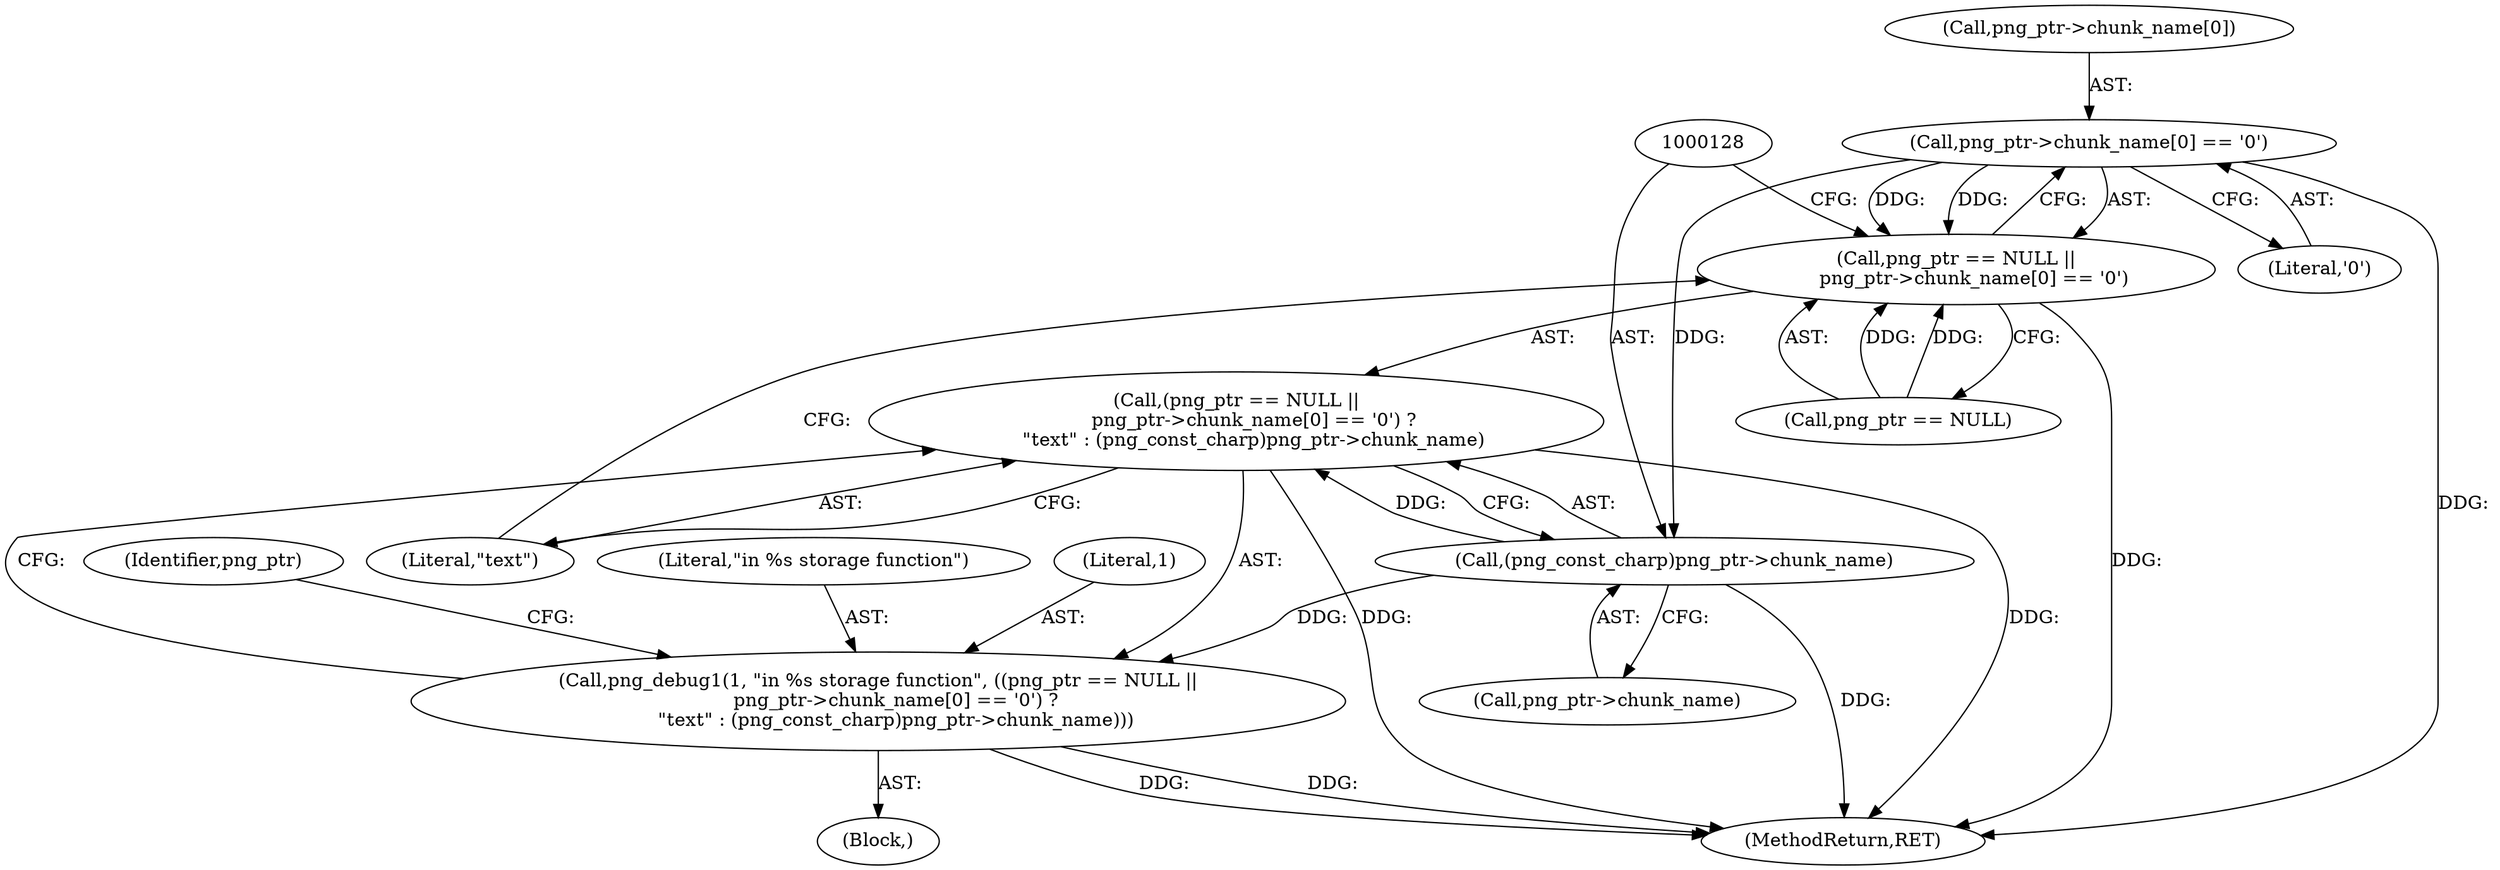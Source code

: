 digraph "0_Chrome_7f3d85b096f66870a15b37c2f40b219b2e292693_23@array" {
"1000119" [label="(Call,png_ptr->chunk_name[0] == '\0')"];
"1000115" [label="(Call,png_ptr == NULL ||\n      png_ptr->chunk_name[0] == '\0')"];
"1000127" [label="(Call,(png_const_charp)png_ptr->chunk_name)"];
"1000111" [label="(Call,png_debug1(1, \"in %s storage function\", ((png_ptr == NULL ||\n      png_ptr->chunk_name[0] == '\0') ?\n      \"text\" : (png_const_charp)png_ptr->chunk_name)))"];
"1000114" [label="(Call,(png_ptr == NULL ||\n      png_ptr->chunk_name[0] == '\0') ?\n      \"text\" : (png_const_charp)png_ptr->chunk_name)"];
"1000135" [label="(Identifier,png_ptr)"];
"1000114" [label="(Call,(png_ptr == NULL ||\n      png_ptr->chunk_name[0] == '\0') ?\n      \"text\" : (png_const_charp)png_ptr->chunk_name)"];
"1000125" [label="(Literal,'\0')"];
"1000113" [label="(Literal,\"in %s storage function\")"];
"1000120" [label="(Call,png_ptr->chunk_name[0])"];
"1000691" [label="(MethodReturn,RET)"];
"1000109" [label="(Block,)"];
"1000116" [label="(Call,png_ptr == NULL)"];
"1000126" [label="(Literal,\"text\")"];
"1000129" [label="(Call,png_ptr->chunk_name)"];
"1000112" [label="(Literal,1)"];
"1000127" [label="(Call,(png_const_charp)png_ptr->chunk_name)"];
"1000119" [label="(Call,png_ptr->chunk_name[0] == '\0')"];
"1000111" [label="(Call,png_debug1(1, \"in %s storage function\", ((png_ptr == NULL ||\n      png_ptr->chunk_name[0] == '\0') ?\n      \"text\" : (png_const_charp)png_ptr->chunk_name)))"];
"1000115" [label="(Call,png_ptr == NULL ||\n      png_ptr->chunk_name[0] == '\0')"];
"1000119" -> "1000115"  [label="AST: "];
"1000119" -> "1000125"  [label="CFG: "];
"1000120" -> "1000119"  [label="AST: "];
"1000125" -> "1000119"  [label="AST: "];
"1000115" -> "1000119"  [label="CFG: "];
"1000119" -> "1000691"  [label="DDG: "];
"1000119" -> "1000115"  [label="DDG: "];
"1000119" -> "1000115"  [label="DDG: "];
"1000119" -> "1000127"  [label="DDG: "];
"1000115" -> "1000114"  [label="AST: "];
"1000115" -> "1000116"  [label="CFG: "];
"1000116" -> "1000115"  [label="AST: "];
"1000126" -> "1000115"  [label="CFG: "];
"1000128" -> "1000115"  [label="CFG: "];
"1000115" -> "1000691"  [label="DDG: "];
"1000116" -> "1000115"  [label="DDG: "];
"1000116" -> "1000115"  [label="DDG: "];
"1000127" -> "1000114"  [label="AST: "];
"1000127" -> "1000129"  [label="CFG: "];
"1000128" -> "1000127"  [label="AST: "];
"1000129" -> "1000127"  [label="AST: "];
"1000114" -> "1000127"  [label="CFG: "];
"1000127" -> "1000691"  [label="DDG: "];
"1000127" -> "1000111"  [label="DDG: "];
"1000127" -> "1000114"  [label="DDG: "];
"1000111" -> "1000109"  [label="AST: "];
"1000111" -> "1000114"  [label="CFG: "];
"1000112" -> "1000111"  [label="AST: "];
"1000113" -> "1000111"  [label="AST: "];
"1000114" -> "1000111"  [label="AST: "];
"1000135" -> "1000111"  [label="CFG: "];
"1000111" -> "1000691"  [label="DDG: "];
"1000111" -> "1000691"  [label="DDG: "];
"1000114" -> "1000126"  [label="CFG: "];
"1000126" -> "1000114"  [label="AST: "];
"1000114" -> "1000691"  [label="DDG: "];
"1000114" -> "1000691"  [label="DDG: "];
}
